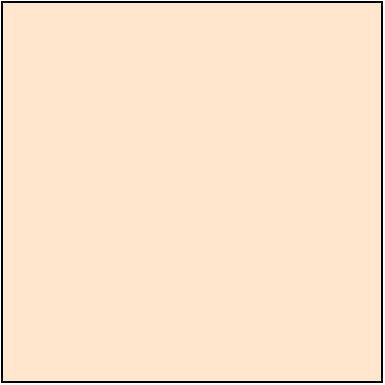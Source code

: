 <mxfile version="13.6.5">
    <diagram id="l0TbLE0SENAJ3l03TNq1" name="Page-1">
        <mxGraphModel dx="736" dy="468" grid="1" gridSize="10" guides="1" tooltips="1" connect="1" arrows="1" fold="1" page="1" pageScale="1" pageWidth="827" pageHeight="1169" math="0" shadow="0">
            <root>
                <mxCell id="0"/>
                <mxCell id="1" parent="0"/>
                <mxCell id="2" value="" style="whiteSpace=wrap;html=1;aspect=fixed;fillColor=#ffe6cc;strokeColor=#000000;" parent="1" vertex="1">
                    <mxGeometry x="210" y="120" width="190" height="190" as="geometry"/>
                </mxCell>
            </root>
        </mxGraphModel>
    </diagram>
</mxfile>